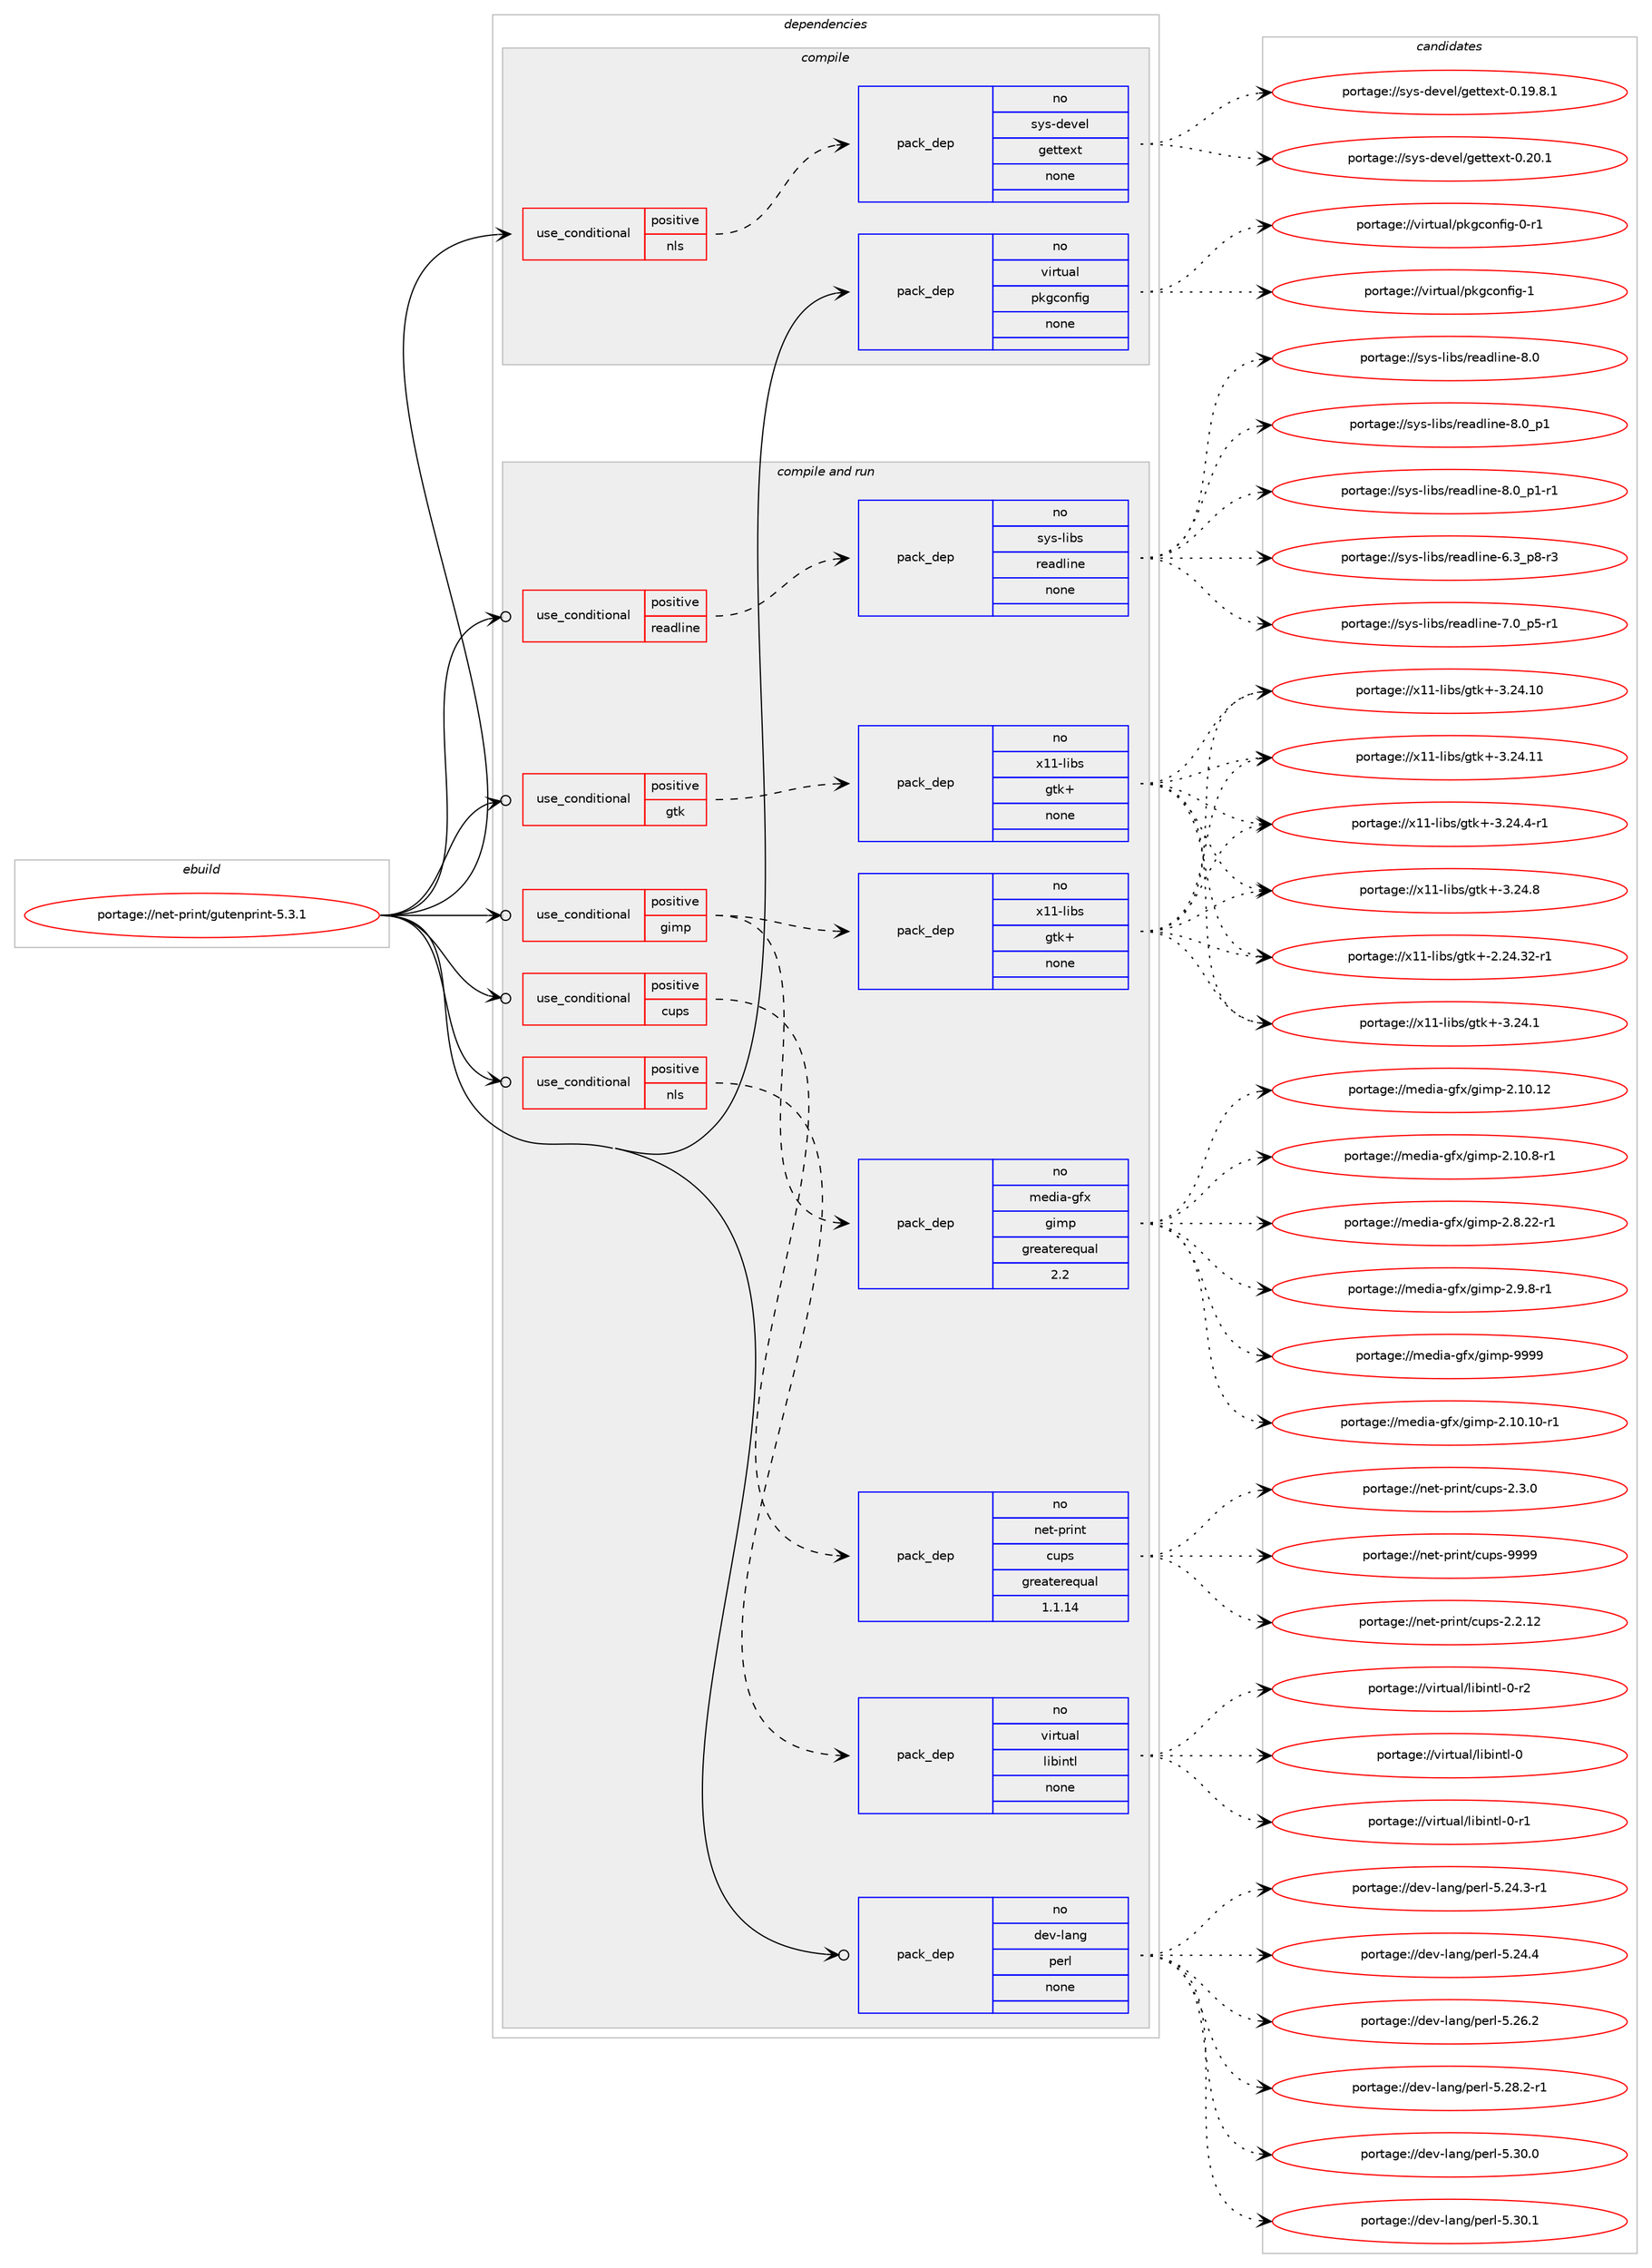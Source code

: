 digraph prolog {

# *************
# Graph options
# *************

newrank=true;
concentrate=true;
compound=true;
graph [rankdir=LR,fontname=Helvetica,fontsize=10,ranksep=1.5];#, ranksep=2.5, nodesep=0.2];
edge  [arrowhead=vee];
node  [fontname=Helvetica,fontsize=10];

# **********
# The ebuild
# **********

subgraph cluster_leftcol {
color=gray;
rank=same;
label=<<i>ebuild</i>>;
id [label="portage://net-print/gutenprint-5.3.1", color=red, width=4, href="../net-print/gutenprint-5.3.1.svg"];
}

# ****************
# The dependencies
# ****************

subgraph cluster_midcol {
color=gray;
label=<<i>dependencies</i>>;
subgraph cluster_compile {
fillcolor="#eeeeee";
style=filled;
label=<<i>compile</i>>;
subgraph cond93583 {
dependency374543 [label=<<TABLE BORDER="0" CELLBORDER="1" CELLSPACING="0" CELLPADDING="4"><TR><TD ROWSPAN="3" CELLPADDING="10">use_conditional</TD></TR><TR><TD>positive</TD></TR><TR><TD>nls</TD></TR></TABLE>>, shape=none, color=red];
subgraph pack274629 {
dependency374544 [label=<<TABLE BORDER="0" CELLBORDER="1" CELLSPACING="0" CELLPADDING="4" WIDTH="220"><TR><TD ROWSPAN="6" CELLPADDING="30">pack_dep</TD></TR><TR><TD WIDTH="110">no</TD></TR><TR><TD>sys-devel</TD></TR><TR><TD>gettext</TD></TR><TR><TD>none</TD></TR><TR><TD></TD></TR></TABLE>>, shape=none, color=blue];
}
dependency374543:e -> dependency374544:w [weight=20,style="dashed",arrowhead="vee"];
}
id:e -> dependency374543:w [weight=20,style="solid",arrowhead="vee"];
subgraph pack274630 {
dependency374545 [label=<<TABLE BORDER="0" CELLBORDER="1" CELLSPACING="0" CELLPADDING="4" WIDTH="220"><TR><TD ROWSPAN="6" CELLPADDING="30">pack_dep</TD></TR><TR><TD WIDTH="110">no</TD></TR><TR><TD>virtual</TD></TR><TR><TD>pkgconfig</TD></TR><TR><TD>none</TD></TR><TR><TD></TD></TR></TABLE>>, shape=none, color=blue];
}
id:e -> dependency374545:w [weight=20,style="solid",arrowhead="vee"];
}
subgraph cluster_compileandrun {
fillcolor="#eeeeee";
style=filled;
label=<<i>compile and run</i>>;
subgraph cond93584 {
dependency374546 [label=<<TABLE BORDER="0" CELLBORDER="1" CELLSPACING="0" CELLPADDING="4"><TR><TD ROWSPAN="3" CELLPADDING="10">use_conditional</TD></TR><TR><TD>positive</TD></TR><TR><TD>cups</TD></TR></TABLE>>, shape=none, color=red];
subgraph pack274631 {
dependency374547 [label=<<TABLE BORDER="0" CELLBORDER="1" CELLSPACING="0" CELLPADDING="4" WIDTH="220"><TR><TD ROWSPAN="6" CELLPADDING="30">pack_dep</TD></TR><TR><TD WIDTH="110">no</TD></TR><TR><TD>net-print</TD></TR><TR><TD>cups</TD></TR><TR><TD>greaterequal</TD></TR><TR><TD>1.1.14</TD></TR></TABLE>>, shape=none, color=blue];
}
dependency374546:e -> dependency374547:w [weight=20,style="dashed",arrowhead="vee"];
}
id:e -> dependency374546:w [weight=20,style="solid",arrowhead="odotvee"];
subgraph cond93585 {
dependency374548 [label=<<TABLE BORDER="0" CELLBORDER="1" CELLSPACING="0" CELLPADDING="4"><TR><TD ROWSPAN="3" CELLPADDING="10">use_conditional</TD></TR><TR><TD>positive</TD></TR><TR><TD>gimp</TD></TR></TABLE>>, shape=none, color=red];
subgraph pack274632 {
dependency374549 [label=<<TABLE BORDER="0" CELLBORDER="1" CELLSPACING="0" CELLPADDING="4" WIDTH="220"><TR><TD ROWSPAN="6" CELLPADDING="30">pack_dep</TD></TR><TR><TD WIDTH="110">no</TD></TR><TR><TD>media-gfx</TD></TR><TR><TD>gimp</TD></TR><TR><TD>greaterequal</TD></TR><TR><TD>2.2</TD></TR></TABLE>>, shape=none, color=blue];
}
dependency374548:e -> dependency374549:w [weight=20,style="dashed",arrowhead="vee"];
subgraph pack274633 {
dependency374550 [label=<<TABLE BORDER="0" CELLBORDER="1" CELLSPACING="0" CELLPADDING="4" WIDTH="220"><TR><TD ROWSPAN="6" CELLPADDING="30">pack_dep</TD></TR><TR><TD WIDTH="110">no</TD></TR><TR><TD>x11-libs</TD></TR><TR><TD>gtk+</TD></TR><TR><TD>none</TD></TR><TR><TD></TD></TR></TABLE>>, shape=none, color=blue];
}
dependency374548:e -> dependency374550:w [weight=20,style="dashed",arrowhead="vee"];
}
id:e -> dependency374548:w [weight=20,style="solid",arrowhead="odotvee"];
subgraph cond93586 {
dependency374551 [label=<<TABLE BORDER="0" CELLBORDER="1" CELLSPACING="0" CELLPADDING="4"><TR><TD ROWSPAN="3" CELLPADDING="10">use_conditional</TD></TR><TR><TD>positive</TD></TR><TR><TD>gtk</TD></TR></TABLE>>, shape=none, color=red];
subgraph pack274634 {
dependency374552 [label=<<TABLE BORDER="0" CELLBORDER="1" CELLSPACING="0" CELLPADDING="4" WIDTH="220"><TR><TD ROWSPAN="6" CELLPADDING="30">pack_dep</TD></TR><TR><TD WIDTH="110">no</TD></TR><TR><TD>x11-libs</TD></TR><TR><TD>gtk+</TD></TR><TR><TD>none</TD></TR><TR><TD></TD></TR></TABLE>>, shape=none, color=blue];
}
dependency374551:e -> dependency374552:w [weight=20,style="dashed",arrowhead="vee"];
}
id:e -> dependency374551:w [weight=20,style="solid",arrowhead="odotvee"];
subgraph cond93587 {
dependency374553 [label=<<TABLE BORDER="0" CELLBORDER="1" CELLSPACING="0" CELLPADDING="4"><TR><TD ROWSPAN="3" CELLPADDING="10">use_conditional</TD></TR><TR><TD>positive</TD></TR><TR><TD>nls</TD></TR></TABLE>>, shape=none, color=red];
subgraph pack274635 {
dependency374554 [label=<<TABLE BORDER="0" CELLBORDER="1" CELLSPACING="0" CELLPADDING="4" WIDTH="220"><TR><TD ROWSPAN="6" CELLPADDING="30">pack_dep</TD></TR><TR><TD WIDTH="110">no</TD></TR><TR><TD>virtual</TD></TR><TR><TD>libintl</TD></TR><TR><TD>none</TD></TR><TR><TD></TD></TR></TABLE>>, shape=none, color=blue];
}
dependency374553:e -> dependency374554:w [weight=20,style="dashed",arrowhead="vee"];
}
id:e -> dependency374553:w [weight=20,style="solid",arrowhead="odotvee"];
subgraph cond93588 {
dependency374555 [label=<<TABLE BORDER="0" CELLBORDER="1" CELLSPACING="0" CELLPADDING="4"><TR><TD ROWSPAN="3" CELLPADDING="10">use_conditional</TD></TR><TR><TD>positive</TD></TR><TR><TD>readline</TD></TR></TABLE>>, shape=none, color=red];
subgraph pack274636 {
dependency374556 [label=<<TABLE BORDER="0" CELLBORDER="1" CELLSPACING="0" CELLPADDING="4" WIDTH="220"><TR><TD ROWSPAN="6" CELLPADDING="30">pack_dep</TD></TR><TR><TD WIDTH="110">no</TD></TR><TR><TD>sys-libs</TD></TR><TR><TD>readline</TD></TR><TR><TD>none</TD></TR><TR><TD></TD></TR></TABLE>>, shape=none, color=blue];
}
dependency374555:e -> dependency374556:w [weight=20,style="dashed",arrowhead="vee"];
}
id:e -> dependency374555:w [weight=20,style="solid",arrowhead="odotvee"];
subgraph pack274637 {
dependency374557 [label=<<TABLE BORDER="0" CELLBORDER="1" CELLSPACING="0" CELLPADDING="4" WIDTH="220"><TR><TD ROWSPAN="6" CELLPADDING="30">pack_dep</TD></TR><TR><TD WIDTH="110">no</TD></TR><TR><TD>dev-lang</TD></TR><TR><TD>perl</TD></TR><TR><TD>none</TD></TR><TR><TD></TD></TR></TABLE>>, shape=none, color=blue];
}
id:e -> dependency374557:w [weight=20,style="solid",arrowhead="odotvee"];
}
subgraph cluster_run {
fillcolor="#eeeeee";
style=filled;
label=<<i>run</i>>;
}
}

# **************
# The candidates
# **************

subgraph cluster_choices {
rank=same;
color=gray;
label=<<i>candidates</i>>;

subgraph choice274629 {
color=black;
nodesep=1;
choiceportage1151211154510010111810110847103101116116101120116454846495746564649 [label="portage://sys-devel/gettext-0.19.8.1", color=red, width=4,href="../sys-devel/gettext-0.19.8.1.svg"];
choiceportage115121115451001011181011084710310111611610112011645484650484649 [label="portage://sys-devel/gettext-0.20.1", color=red, width=4,href="../sys-devel/gettext-0.20.1.svg"];
dependency374544:e -> choiceportage1151211154510010111810110847103101116116101120116454846495746564649:w [style=dotted,weight="100"];
dependency374544:e -> choiceportage115121115451001011181011084710310111611610112011645484650484649:w [style=dotted,weight="100"];
}
subgraph choice274630 {
color=black;
nodesep=1;
choiceportage11810511411611797108471121071039911111010210510345484511449 [label="portage://virtual/pkgconfig-0-r1", color=red, width=4,href="../virtual/pkgconfig-0-r1.svg"];
choiceportage1181051141161179710847112107103991111101021051034549 [label="portage://virtual/pkgconfig-1", color=red, width=4,href="../virtual/pkgconfig-1.svg"];
dependency374545:e -> choiceportage11810511411611797108471121071039911111010210510345484511449:w [style=dotted,weight="100"];
dependency374545:e -> choiceportage1181051141161179710847112107103991111101021051034549:w [style=dotted,weight="100"];
}
subgraph choice274631 {
color=black;
nodesep=1;
choiceportage11010111645112114105110116479911711211545504650464950 [label="portage://net-print/cups-2.2.12", color=red, width=4,href="../net-print/cups-2.2.12.svg"];
choiceportage110101116451121141051101164799117112115455046514648 [label="portage://net-print/cups-2.3.0", color=red, width=4,href="../net-print/cups-2.3.0.svg"];
choiceportage1101011164511211410511011647991171121154557575757 [label="portage://net-print/cups-9999", color=red, width=4,href="../net-print/cups-9999.svg"];
dependency374547:e -> choiceportage11010111645112114105110116479911711211545504650464950:w [style=dotted,weight="100"];
dependency374547:e -> choiceportage110101116451121141051101164799117112115455046514648:w [style=dotted,weight="100"];
dependency374547:e -> choiceportage1101011164511211410511011647991171121154557575757:w [style=dotted,weight="100"];
}
subgraph choice274632 {
color=black;
nodesep=1;
choiceportage10910110010597451031021204710310510911245504649484649484511449 [label="portage://media-gfx/gimp-2.10.10-r1", color=red, width=4,href="../media-gfx/gimp-2.10.10-r1.svg"];
choiceportage1091011001059745103102120471031051091124550464948464950 [label="portage://media-gfx/gimp-2.10.12", color=red, width=4,href="../media-gfx/gimp-2.10.12.svg"];
choiceportage109101100105974510310212047103105109112455046494846564511449 [label="portage://media-gfx/gimp-2.10.8-r1", color=red, width=4,href="../media-gfx/gimp-2.10.8-r1.svg"];
choiceportage109101100105974510310212047103105109112455046564650504511449 [label="portage://media-gfx/gimp-2.8.22-r1", color=red, width=4,href="../media-gfx/gimp-2.8.22-r1.svg"];
choiceportage1091011001059745103102120471031051091124550465746564511449 [label="portage://media-gfx/gimp-2.9.8-r1", color=red, width=4,href="../media-gfx/gimp-2.9.8-r1.svg"];
choiceportage1091011001059745103102120471031051091124557575757 [label="portage://media-gfx/gimp-9999", color=red, width=4,href="../media-gfx/gimp-9999.svg"];
dependency374549:e -> choiceportage10910110010597451031021204710310510911245504649484649484511449:w [style=dotted,weight="100"];
dependency374549:e -> choiceportage1091011001059745103102120471031051091124550464948464950:w [style=dotted,weight="100"];
dependency374549:e -> choiceportage109101100105974510310212047103105109112455046494846564511449:w [style=dotted,weight="100"];
dependency374549:e -> choiceportage109101100105974510310212047103105109112455046564650504511449:w [style=dotted,weight="100"];
dependency374549:e -> choiceportage1091011001059745103102120471031051091124550465746564511449:w [style=dotted,weight="100"];
dependency374549:e -> choiceportage1091011001059745103102120471031051091124557575757:w [style=dotted,weight="100"];
}
subgraph choice274633 {
color=black;
nodesep=1;
choiceportage12049494510810598115471031161074345504650524651504511449 [label="portage://x11-libs/gtk+-2.24.32-r1", color=red, width=4,href="../x11-libs/gtk+-2.24.32-r1.svg"];
choiceportage12049494510810598115471031161074345514650524649 [label="portage://x11-libs/gtk+-3.24.1", color=red, width=4,href="../x11-libs/gtk+-3.24.1.svg"];
choiceportage1204949451081059811547103116107434551465052464948 [label="portage://x11-libs/gtk+-3.24.10", color=red, width=4,href="../x11-libs/gtk+-3.24.10.svg"];
choiceportage1204949451081059811547103116107434551465052464949 [label="portage://x11-libs/gtk+-3.24.11", color=red, width=4,href="../x11-libs/gtk+-3.24.11.svg"];
choiceportage120494945108105981154710311610743455146505246524511449 [label="portage://x11-libs/gtk+-3.24.4-r1", color=red, width=4,href="../x11-libs/gtk+-3.24.4-r1.svg"];
choiceportage12049494510810598115471031161074345514650524656 [label="portage://x11-libs/gtk+-3.24.8", color=red, width=4,href="../x11-libs/gtk+-3.24.8.svg"];
dependency374550:e -> choiceportage12049494510810598115471031161074345504650524651504511449:w [style=dotted,weight="100"];
dependency374550:e -> choiceportage12049494510810598115471031161074345514650524649:w [style=dotted,weight="100"];
dependency374550:e -> choiceportage1204949451081059811547103116107434551465052464948:w [style=dotted,weight="100"];
dependency374550:e -> choiceportage1204949451081059811547103116107434551465052464949:w [style=dotted,weight="100"];
dependency374550:e -> choiceportage120494945108105981154710311610743455146505246524511449:w [style=dotted,weight="100"];
dependency374550:e -> choiceportage12049494510810598115471031161074345514650524656:w [style=dotted,weight="100"];
}
subgraph choice274634 {
color=black;
nodesep=1;
choiceportage12049494510810598115471031161074345504650524651504511449 [label="portage://x11-libs/gtk+-2.24.32-r1", color=red, width=4,href="../x11-libs/gtk+-2.24.32-r1.svg"];
choiceportage12049494510810598115471031161074345514650524649 [label="portage://x11-libs/gtk+-3.24.1", color=red, width=4,href="../x11-libs/gtk+-3.24.1.svg"];
choiceportage1204949451081059811547103116107434551465052464948 [label="portage://x11-libs/gtk+-3.24.10", color=red, width=4,href="../x11-libs/gtk+-3.24.10.svg"];
choiceportage1204949451081059811547103116107434551465052464949 [label="portage://x11-libs/gtk+-3.24.11", color=red, width=4,href="../x11-libs/gtk+-3.24.11.svg"];
choiceportage120494945108105981154710311610743455146505246524511449 [label="portage://x11-libs/gtk+-3.24.4-r1", color=red, width=4,href="../x11-libs/gtk+-3.24.4-r1.svg"];
choiceportage12049494510810598115471031161074345514650524656 [label="portage://x11-libs/gtk+-3.24.8", color=red, width=4,href="../x11-libs/gtk+-3.24.8.svg"];
dependency374552:e -> choiceportage12049494510810598115471031161074345504650524651504511449:w [style=dotted,weight="100"];
dependency374552:e -> choiceportage12049494510810598115471031161074345514650524649:w [style=dotted,weight="100"];
dependency374552:e -> choiceportage1204949451081059811547103116107434551465052464948:w [style=dotted,weight="100"];
dependency374552:e -> choiceportage1204949451081059811547103116107434551465052464949:w [style=dotted,weight="100"];
dependency374552:e -> choiceportage120494945108105981154710311610743455146505246524511449:w [style=dotted,weight="100"];
dependency374552:e -> choiceportage12049494510810598115471031161074345514650524656:w [style=dotted,weight="100"];
}
subgraph choice274635 {
color=black;
nodesep=1;
choiceportage1181051141161179710847108105981051101161084548 [label="portage://virtual/libintl-0", color=red, width=4,href="../virtual/libintl-0.svg"];
choiceportage11810511411611797108471081059810511011610845484511449 [label="portage://virtual/libintl-0-r1", color=red, width=4,href="../virtual/libintl-0-r1.svg"];
choiceportage11810511411611797108471081059810511011610845484511450 [label="portage://virtual/libintl-0-r2", color=red, width=4,href="../virtual/libintl-0-r2.svg"];
dependency374554:e -> choiceportage1181051141161179710847108105981051101161084548:w [style=dotted,weight="100"];
dependency374554:e -> choiceportage11810511411611797108471081059810511011610845484511449:w [style=dotted,weight="100"];
dependency374554:e -> choiceportage11810511411611797108471081059810511011610845484511450:w [style=dotted,weight="100"];
}
subgraph choice274636 {
color=black;
nodesep=1;
choiceportage115121115451081059811547114101971001081051101014554465195112564511451 [label="portage://sys-libs/readline-6.3_p8-r3", color=red, width=4,href="../sys-libs/readline-6.3_p8-r3.svg"];
choiceportage115121115451081059811547114101971001081051101014555464895112534511449 [label="portage://sys-libs/readline-7.0_p5-r1", color=red, width=4,href="../sys-libs/readline-7.0_p5-r1.svg"];
choiceportage1151211154510810598115471141019710010810511010145564648 [label="portage://sys-libs/readline-8.0", color=red, width=4,href="../sys-libs/readline-8.0.svg"];
choiceportage11512111545108105981154711410197100108105110101455646489511249 [label="portage://sys-libs/readline-8.0_p1", color=red, width=4,href="../sys-libs/readline-8.0_p1.svg"];
choiceportage115121115451081059811547114101971001081051101014556464895112494511449 [label="portage://sys-libs/readline-8.0_p1-r1", color=red, width=4,href="../sys-libs/readline-8.0_p1-r1.svg"];
dependency374556:e -> choiceportage115121115451081059811547114101971001081051101014554465195112564511451:w [style=dotted,weight="100"];
dependency374556:e -> choiceportage115121115451081059811547114101971001081051101014555464895112534511449:w [style=dotted,weight="100"];
dependency374556:e -> choiceportage1151211154510810598115471141019710010810511010145564648:w [style=dotted,weight="100"];
dependency374556:e -> choiceportage11512111545108105981154711410197100108105110101455646489511249:w [style=dotted,weight="100"];
dependency374556:e -> choiceportage115121115451081059811547114101971001081051101014556464895112494511449:w [style=dotted,weight="100"];
}
subgraph choice274637 {
color=black;
nodesep=1;
choiceportage100101118451089711010347112101114108455346505246514511449 [label="portage://dev-lang/perl-5.24.3-r1", color=red, width=4,href="../dev-lang/perl-5.24.3-r1.svg"];
choiceportage10010111845108971101034711210111410845534650524652 [label="portage://dev-lang/perl-5.24.4", color=red, width=4,href="../dev-lang/perl-5.24.4.svg"];
choiceportage10010111845108971101034711210111410845534650544650 [label="portage://dev-lang/perl-5.26.2", color=red, width=4,href="../dev-lang/perl-5.26.2.svg"];
choiceportage100101118451089711010347112101114108455346505646504511449 [label="portage://dev-lang/perl-5.28.2-r1", color=red, width=4,href="../dev-lang/perl-5.28.2-r1.svg"];
choiceportage10010111845108971101034711210111410845534651484648 [label="portage://dev-lang/perl-5.30.0", color=red, width=4,href="../dev-lang/perl-5.30.0.svg"];
choiceportage10010111845108971101034711210111410845534651484649 [label="portage://dev-lang/perl-5.30.1", color=red, width=4,href="../dev-lang/perl-5.30.1.svg"];
dependency374557:e -> choiceportage100101118451089711010347112101114108455346505246514511449:w [style=dotted,weight="100"];
dependency374557:e -> choiceportage10010111845108971101034711210111410845534650524652:w [style=dotted,weight="100"];
dependency374557:e -> choiceportage10010111845108971101034711210111410845534650544650:w [style=dotted,weight="100"];
dependency374557:e -> choiceportage100101118451089711010347112101114108455346505646504511449:w [style=dotted,weight="100"];
dependency374557:e -> choiceportage10010111845108971101034711210111410845534651484648:w [style=dotted,weight="100"];
dependency374557:e -> choiceportage10010111845108971101034711210111410845534651484649:w [style=dotted,weight="100"];
}
}

}

